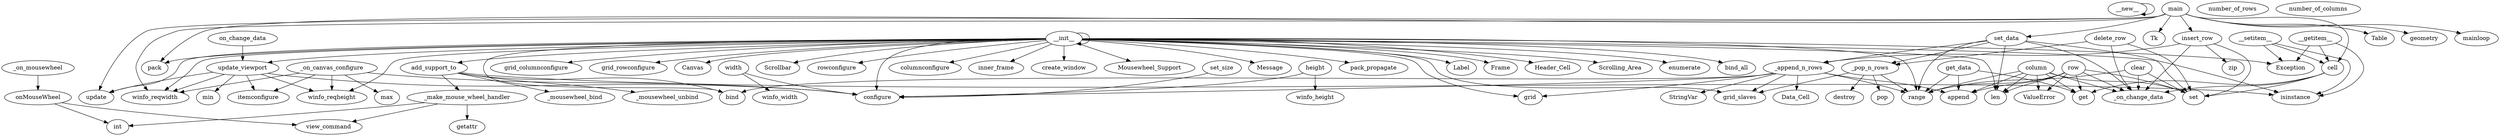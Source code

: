 digraph  {
__new__;
__init__;
isinstance;
Exception;
bind_all;
_on_mousewheel;
onMouseWheel;
_mousewheel_bind;
_mousewheel_unbind;
add_support_to;
_make_mouse_wheel_handler;
bind;
view_command;
int;
getattr;
configure;
grid_columnconfigure;
grid_rowconfigure;
Canvas;
grid;
Scrollbar;
rowconfigure;
columnconfigure;
inner_frame;
pack;
create_window;
Mousewheel_Support;
width;
winfo_width;
height;
winfo_height;
set_size;
_on_canvas_configure;
max;
winfo_reqwidth;
winfo_reqheight;
itemconfigure;
update_viewport;
update;
min;
Message;
pack_propagate;
Label;
Frame;
on_change_data;
len;
range;
Header_Cell;
Scrolling_Area;
enumerate;
grid_slaves;
_append_n_rows;
StringVar;
append;
Data_Cell;
_pop_n_rows;
destroy;
pop;
set_data;
set;
_on_change_data;
get_data;
get;
number_of_rows;
number_of_columns;
row;
ValueError;
column;
clear;
delete_row;
insert_row;
zip;
cell;
__getitem__;
__setitem__;
main;
Tk;
Table;
geometry;
mainloop;
__new__ -> __new__;
__init__ -> isinstance;
__init__ -> Exception;
__init__ -> bind_all;
__init__ -> __init__;
__init__ -> configure;
__init__ -> grid_columnconfigure;
__init__ -> grid_rowconfigure;
__init__ -> Canvas;
__init__ -> grid;
__init__ -> Scrollbar;
__init__ -> rowconfigure;
__init__ -> columnconfigure;
__init__ -> inner_frame;
__init__ -> pack;
__init__ -> create_window;
__init__ -> bind;
__init__ -> add_support_to;
__init__ -> Mousewheel_Support;
__init__ -> Message;
__init__ -> pack_propagate;
__init__ -> Label;
__init__ -> Frame;
__init__ -> update;
__init__ -> winfo_reqheight;
__init__ -> winfo_reqwidth;
__init__ -> len;
__init__ -> range;
__init__ -> Header_Cell;
__init__ -> Scrolling_Area;
__init__ -> update_viewport;
__init__ -> enumerate;
__init__ -> grid_slaves;
_on_mousewheel -> onMouseWheel;
onMouseWheel -> view_command;
onMouseWheel -> int;
add_support_to -> _make_mouse_wheel_handler;
add_support_to -> bind;
add_support_to -> _mousewheel_bind;
add_support_to -> _mousewheel_unbind;
add_support_to -> isinstance;
_make_mouse_wheel_handler -> getattr;
_make_mouse_wheel_handler -> view_command;
_make_mouse_wheel_handler -> int;
width -> winfo_width;
width -> configure;
height -> winfo_height;
height -> configure;
set_size -> configure;
_on_canvas_configure -> max;
_on_canvas_configure -> winfo_reqwidth;
_on_canvas_configure -> winfo_reqheight;
_on_canvas_configure -> configure;
_on_canvas_configure -> itemconfigure;
update_viewport -> update;
update_viewport -> winfo_reqwidth;
update_viewport -> winfo_reqheight;
update_viewport -> min;
update_viewport -> configure;
update_viewport -> itemconfigure;
on_change_data -> update_viewport;
_append_n_rows -> range;
_append_n_rows -> StringVar;
_append_n_rows -> append;
_append_n_rows -> Data_Cell;
_append_n_rows -> grid;
_append_n_rows -> grid_slaves;
_append_n_rows -> bind;
_append_n_rows -> configure;
_pop_n_rows -> range;
_pop_n_rows -> destroy;
_pop_n_rows -> grid_slaves;
_pop_n_rows -> pop;
set_data -> len;
set_data -> _pop_n_rows;
set_data -> _append_n_rows;
set_data -> range;
set_data -> set;
set_data -> _on_change_data;
get_data -> range;
get_data -> get;
get_data -> append;
row -> range;
row -> append;
row -> get;
row -> len;
row -> ValueError;
row -> set;
row -> _on_change_data;
column -> range;
column -> append;
column -> get;
column -> len;
column -> ValueError;
column -> set;
column -> _on_change_data;
clear -> range;
clear -> set;
clear -> _on_change_data;
delete_row -> set;
delete_row -> _pop_n_rows;
delete_row -> _on_change_data;
insert_row -> _append_n_rows;
insert_row -> set;
insert_row -> zip;
insert_row -> _on_change_data;
cell -> get;
cell -> set;
cell -> _on_change_data;
__getitem__ -> isinstance;
__getitem__ -> cell;
__getitem__ -> Exception;
__setitem__ -> isinstance;
__setitem__ -> cell;
__setitem__ -> Exception;
main -> Tk;
main -> Table;
main -> pack;
main -> set_data;
main -> cell;
main -> insert_row;
main -> update;
main -> geometry;
main -> winfo_reqwidth;
main -> mainloop;
}
